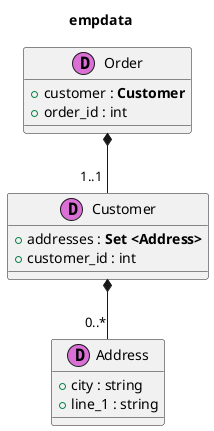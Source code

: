 @startuml
title empdata
''''''''''''''''''''''''''''''''''''''''''
''                                      ''
''  AUTOGENERATED CODE -- DO NOT EDIT!  ''
''                                      ''
''''''''''''''''''''''''''''''''''''''''''

class "Address" as _0 << (D,orchid) >> {
+ city : string
+ line_1 : string
}
class "Customer" as _1 << (D,orchid) >> {
+ addresses : **Set <Address>**
+ customer_id : int
}
class "Order" as _2 << (D,orchid) >> {
+ customer : **Customer**
+ order_id : int
}
_1 *-- "0..*" _0
_2 *-- "1..1 " _1
@enduml
